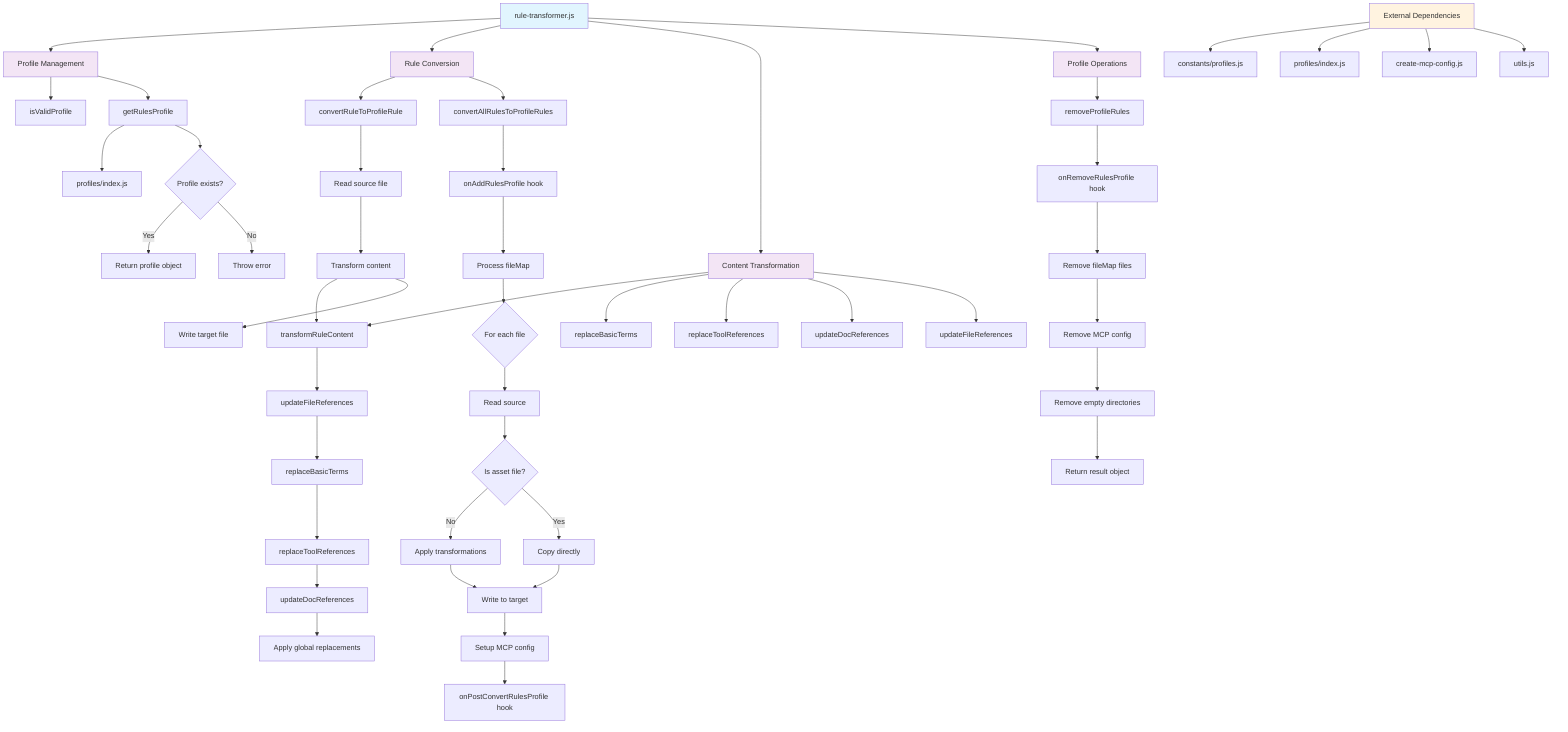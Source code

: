 graph TD
    A[rule-transformer.js] --> B[Profile Management]
    A --> C[Rule Conversion]
    A --> D[Content Transformation]
    A --> E[Profile Operations]
    
    B --> F[isValidProfile]
    B --> G[getRulesProfile]
    
    C --> H[convertRuleToProfileRule]
    C --> I[convertAllRulesToProfileRules]
    
    D --> J[transformRuleContent]
    D --> K[replaceBasicTerms]
    D --> L[replaceToolReferences]
    D --> M[updateDocReferences]
    D --> N[updateFileReferences]
    
    E --> O[removeProfileRules]
    
    G --> P[profiles/index.js]
    G --> Q{Profile exists?}
    Q -->|Yes| R[Return profile object]
    Q -->|No| S[Throw error]
    
    H --> T[Read source file]
    T --> U[Transform content]
    U --> J
    U --> V[Write target file]
    
    I --> W[onAddRulesProfile hook]
    W --> X[Process fileMap]
    X --> Y{For each file}
    Y --> Z[Read source]
    Z --> AA{Is asset file?}
    AA -->|No| BB[Apply transformations]
    AA -->|Yes| CC[Copy directly]
    BB --> DD[Write to target]
    CC --> DD
    DD --> EE[Setup MCP config]
    EE --> FF[onPostConvertRulesProfile hook]
    
    J --> GG[updateFileReferences]
    GG --> HH[replaceBasicTerms]
    HH --> II[replaceToolReferences]
    II --> JJ[updateDocReferences]
    JJ --> KK[Apply global replacements]
    
    O --> LL[onRemoveRulesProfile hook]
    LL --> MM[Remove fileMap files]
    MM --> NN[Remove MCP config]
    NN --> OO[Remove empty directories]
    OO --> PP[Return result object]
    
    QQ[External Dependencies] --> RR[constants/profiles.js]
    QQ --> SS[profiles/index.js]
    QQ --> TT[create-mcp-config.js]
    QQ --> UU[utils.js]
    
    style A fill:#e1f5fe
    style B fill:#f3e5f5
    style C fill:#f3e5f5
    style D fill:#f3e5f5
    style E fill:#f3e5f5
    style QQ fill:#fff3e0